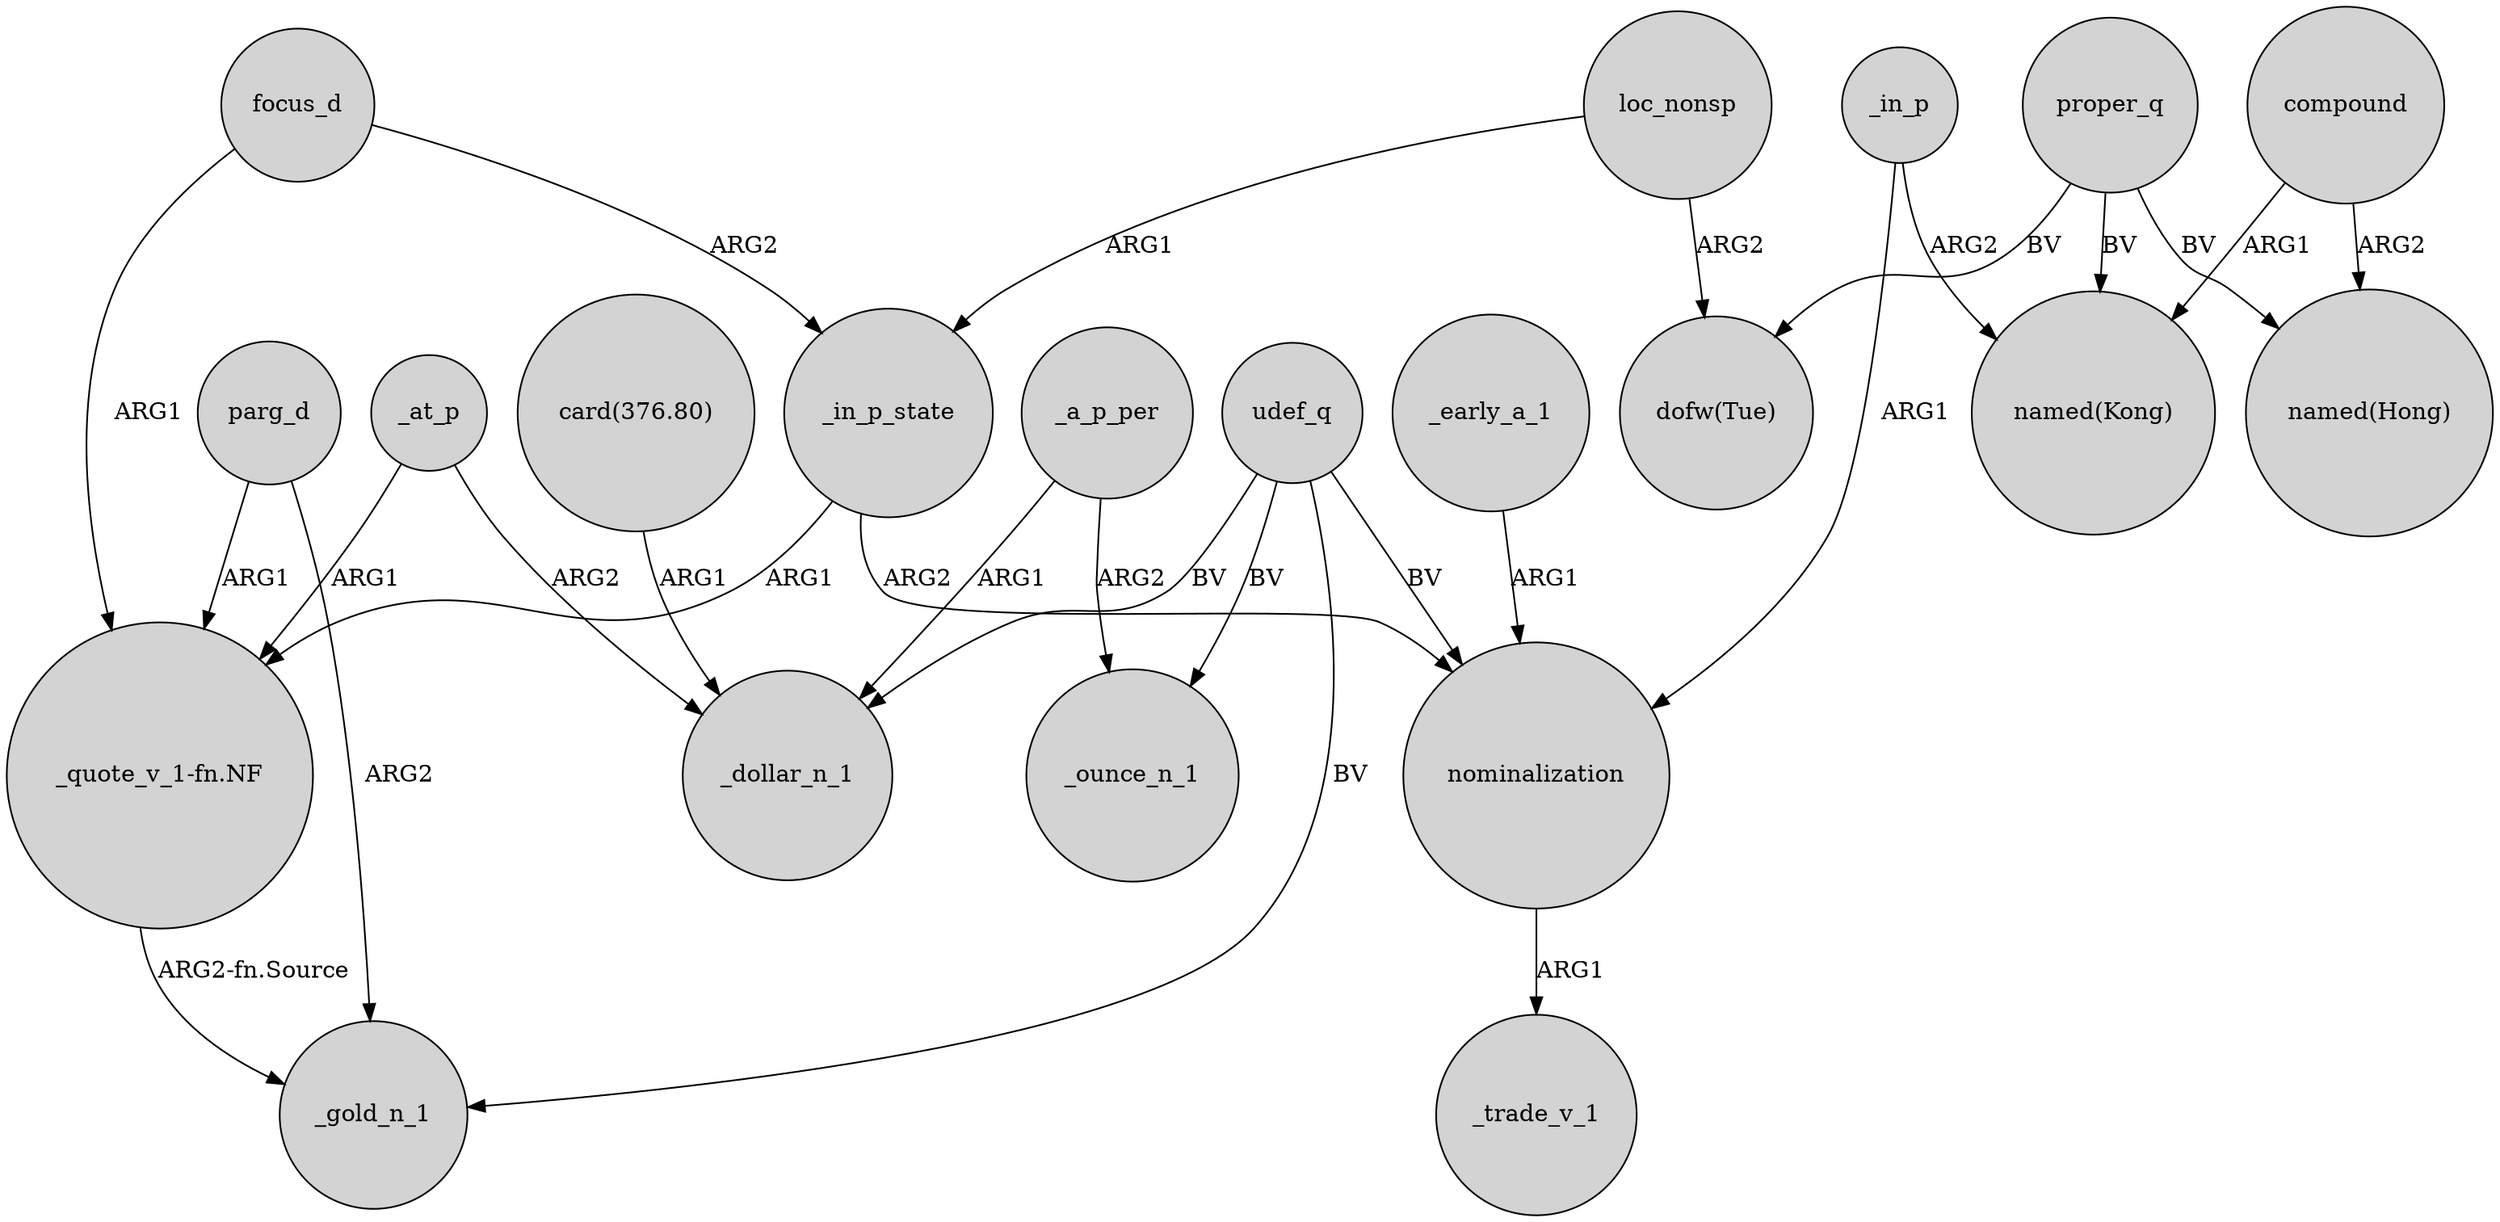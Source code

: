 digraph {
	node [shape=circle style=filled]
	_at_p -> _dollar_n_1 [label=ARG2]
	"_quote_v_1-fn.NF" -> _gold_n_1 [label="ARG2-fn.Source"]
	focus_d -> _in_p_state [label=ARG2]
	udef_q -> _ounce_n_1 [label=BV]
	_early_a_1 -> nominalization [label=ARG1]
	compound -> "named(Hong)" [label=ARG2]
	proper_q -> "dofw(Tue)" [label=BV]
	_at_p -> "_quote_v_1-fn.NF" [label=ARG1]
	nominalization -> _trade_v_1 [label=ARG1]
	proper_q -> "named(Hong)" [label=BV]
	parg_d -> "_quote_v_1-fn.NF" [label=ARG1]
	_a_p_per -> _dollar_n_1 [label=ARG1]
	focus_d -> "_quote_v_1-fn.NF" [label=ARG1]
	_a_p_per -> _ounce_n_1 [label=ARG2]
	udef_q -> _gold_n_1 [label=BV]
	_in_p -> "named(Kong)" [label=ARG2]
	loc_nonsp -> "dofw(Tue)" [label=ARG2]
	proper_q -> "named(Kong)" [label=BV]
	_in_p -> nominalization [label=ARG1]
	"card(376.80)" -> _dollar_n_1 [label=ARG1]
	_in_p_state -> "_quote_v_1-fn.NF" [label=ARG1]
	_in_p_state -> nominalization [label=ARG2]
	udef_q -> nominalization [label=BV]
	parg_d -> _gold_n_1 [label=ARG2]
	loc_nonsp -> _in_p_state [label=ARG1]
	compound -> "named(Kong)" [label=ARG1]
	udef_q -> _dollar_n_1 [label=BV]
}
